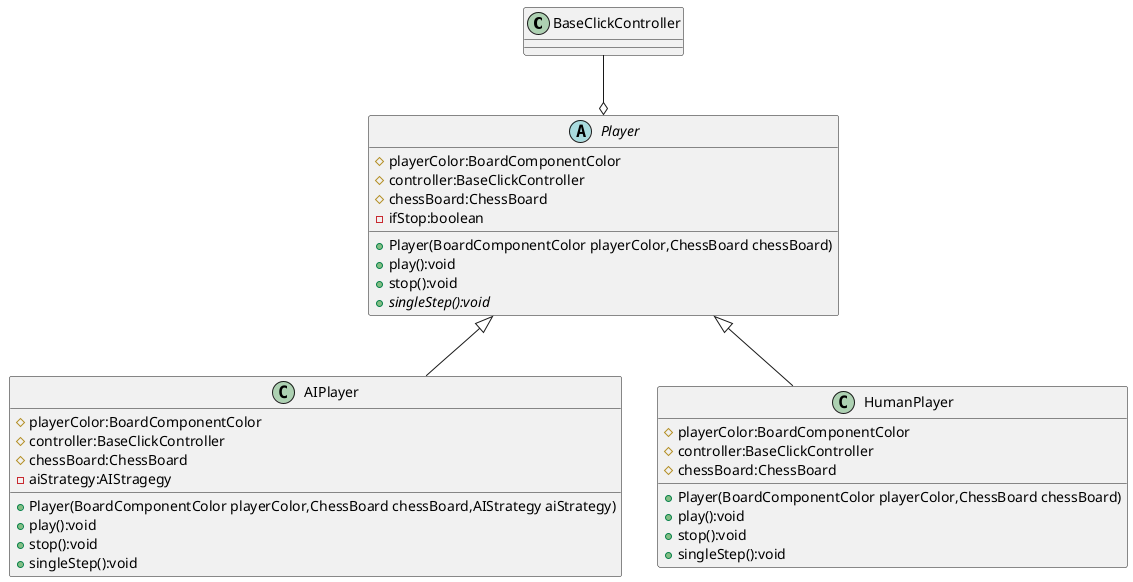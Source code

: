 @startuml


class BaseClickController{

}

abstract class Player{
    #playerColor:BoardComponentColor
    #controller:BaseClickController
    #chessBoard:ChessBoard
    -ifStop:boolean

'构造器不能是抽象的.但是抽象类的构造器要么在定义匿名内部类的时候使用，要么被子类的构造器覆盖后才能使用
    +Player(BoardComponentColor playerColor,ChessBoard chessBoard)
    +play():void
    +stop():void
    +{abstract}singleStep():void

}

class AIPlayer{
    #playerColor:BoardComponentColor
    #controller:BaseClickController
    #chessBoard:ChessBoard
    -aiStrategy:AIStragegy


    +Player(BoardComponentColor playerColor,ChessBoard chessBoard,AIStrategy aiStrategy)
    +play():void
    +stop():void
    +singleStep():void
}
class HumanPlayer{
    #playerColor:BoardComponentColor
    #controller:BaseClickController
    #chessBoard:ChessBoard


    +Player(BoardComponentColor playerColor,ChessBoard chessBoard)
    +play():void
    +stop():void
    +singleStep():void
}

' BaseClickController和Player之间有组合关联关系，
' BaseClickController是Player的部分，部分离开整体可以存在
BaseClickController --o Player

Player<|--AIPlayer
Player<|--HumanPlayer



@enduml